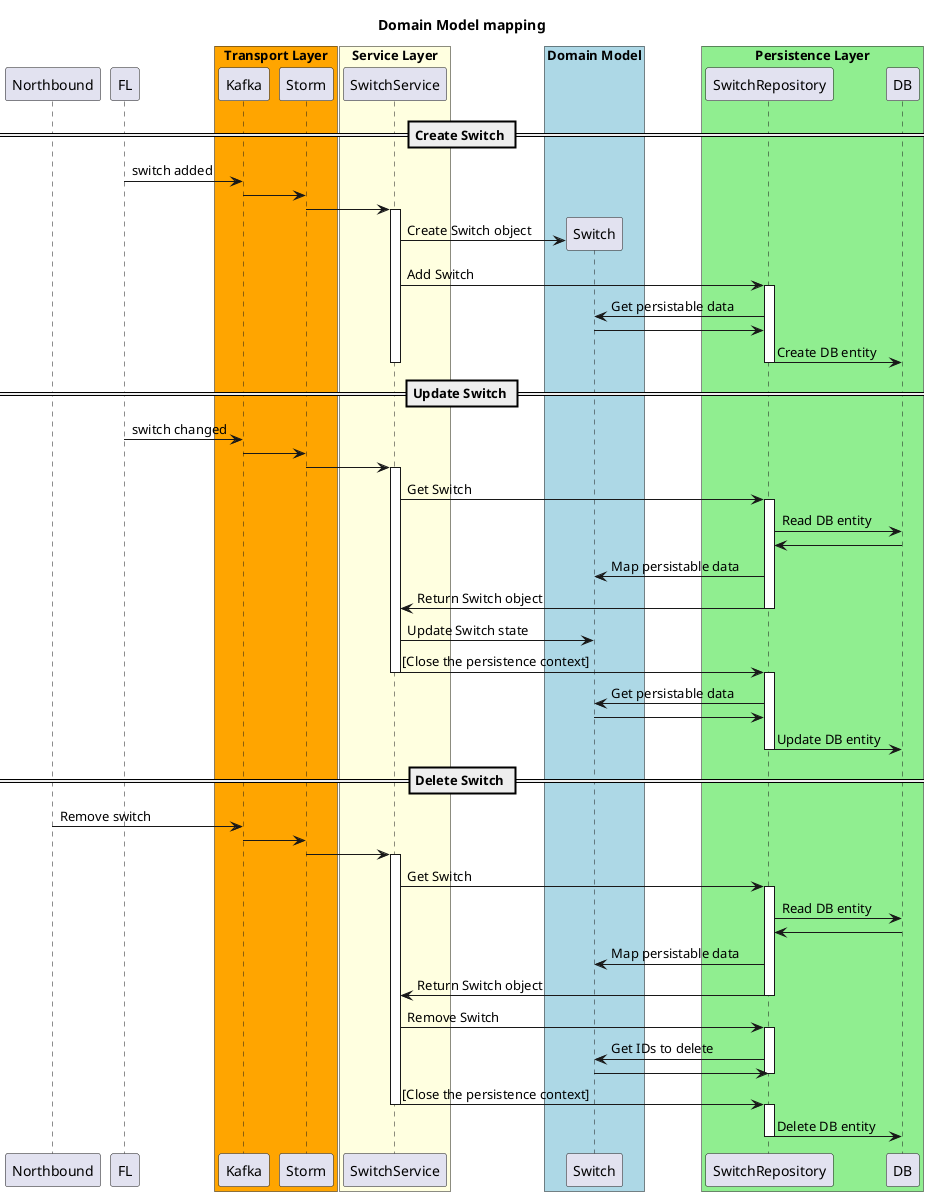 @startuml

title Domain Model mapping

participant Northbound
participant FL

box "Transport Layer" #Orange
	participant Kafka
	participant Storm
end box

box "Service Layer" #LightYellow
	participant SwitchService
end box

box "Domain Model" #LightBlue
	participant Switch
end box

box "Persistence Layer" #LightGreen
	participant SwitchRepository
	participant DB
end box

== Create Switch ==

FL -> Kafka : switch added
Kafka -> Storm
Storm -> SwitchService
activate SwitchService
create Switch
SwitchService -> Switch : Create Switch object
SwitchService -> SwitchRepository : Add Switch
activate SwitchRepository
Switch <- SwitchRepository : Get persistable data
Switch -> SwitchRepository
SwitchRepository -> DB : Create DB entity
deactivate SwitchRepository
deactivate SwitchService

== Update Switch ==

FL -> Kafka : switch changed
Kafka -> Storm
Storm -> SwitchService
activate SwitchService
SwitchService -> SwitchRepository : Get Switch
activate SwitchRepository
SwitchRepository -> DB : Read DB entity
SwitchRepository <- DB
Switch <- SwitchRepository : Map persistable data
SwitchService <- SwitchRepository : Return Switch object
deactivate SwitchRepository
SwitchService -> Switch : Update Switch state
SwitchService -> SwitchRepository : [Close the persistence context]
deactivate SwitchService
activate SwitchRepository
Switch <- SwitchRepository : Get persistable data
Switch -> SwitchRepository
SwitchRepository -> DB : Update DB entity
deactivate SwitchRepository

== Delete Switch ==

Northbound -> Kafka : Remove switch
Kafka -> Storm
Storm -> SwitchService
activate SwitchService
SwitchService -> SwitchRepository : Get Switch
activate SwitchRepository
SwitchRepository -> DB : Read DB entity
SwitchRepository <- DB
Switch <- SwitchRepository : Map persistable data
SwitchService <- SwitchRepository : Return Switch object
deactivate SwitchRepository
SwitchService -> SwitchRepository : Remove Switch
activate SwitchRepository
Switch <- SwitchRepository : Get IDs to delete
Switch -> SwitchRepository
deactivate SwitchRepository
SwitchService -> SwitchRepository : [Close the persistence context]
deactivate SwitchService
activate SwitchRepository
SwitchRepository -> DB : Delete DB entity
deactivate SwitchRepository


@enduml
